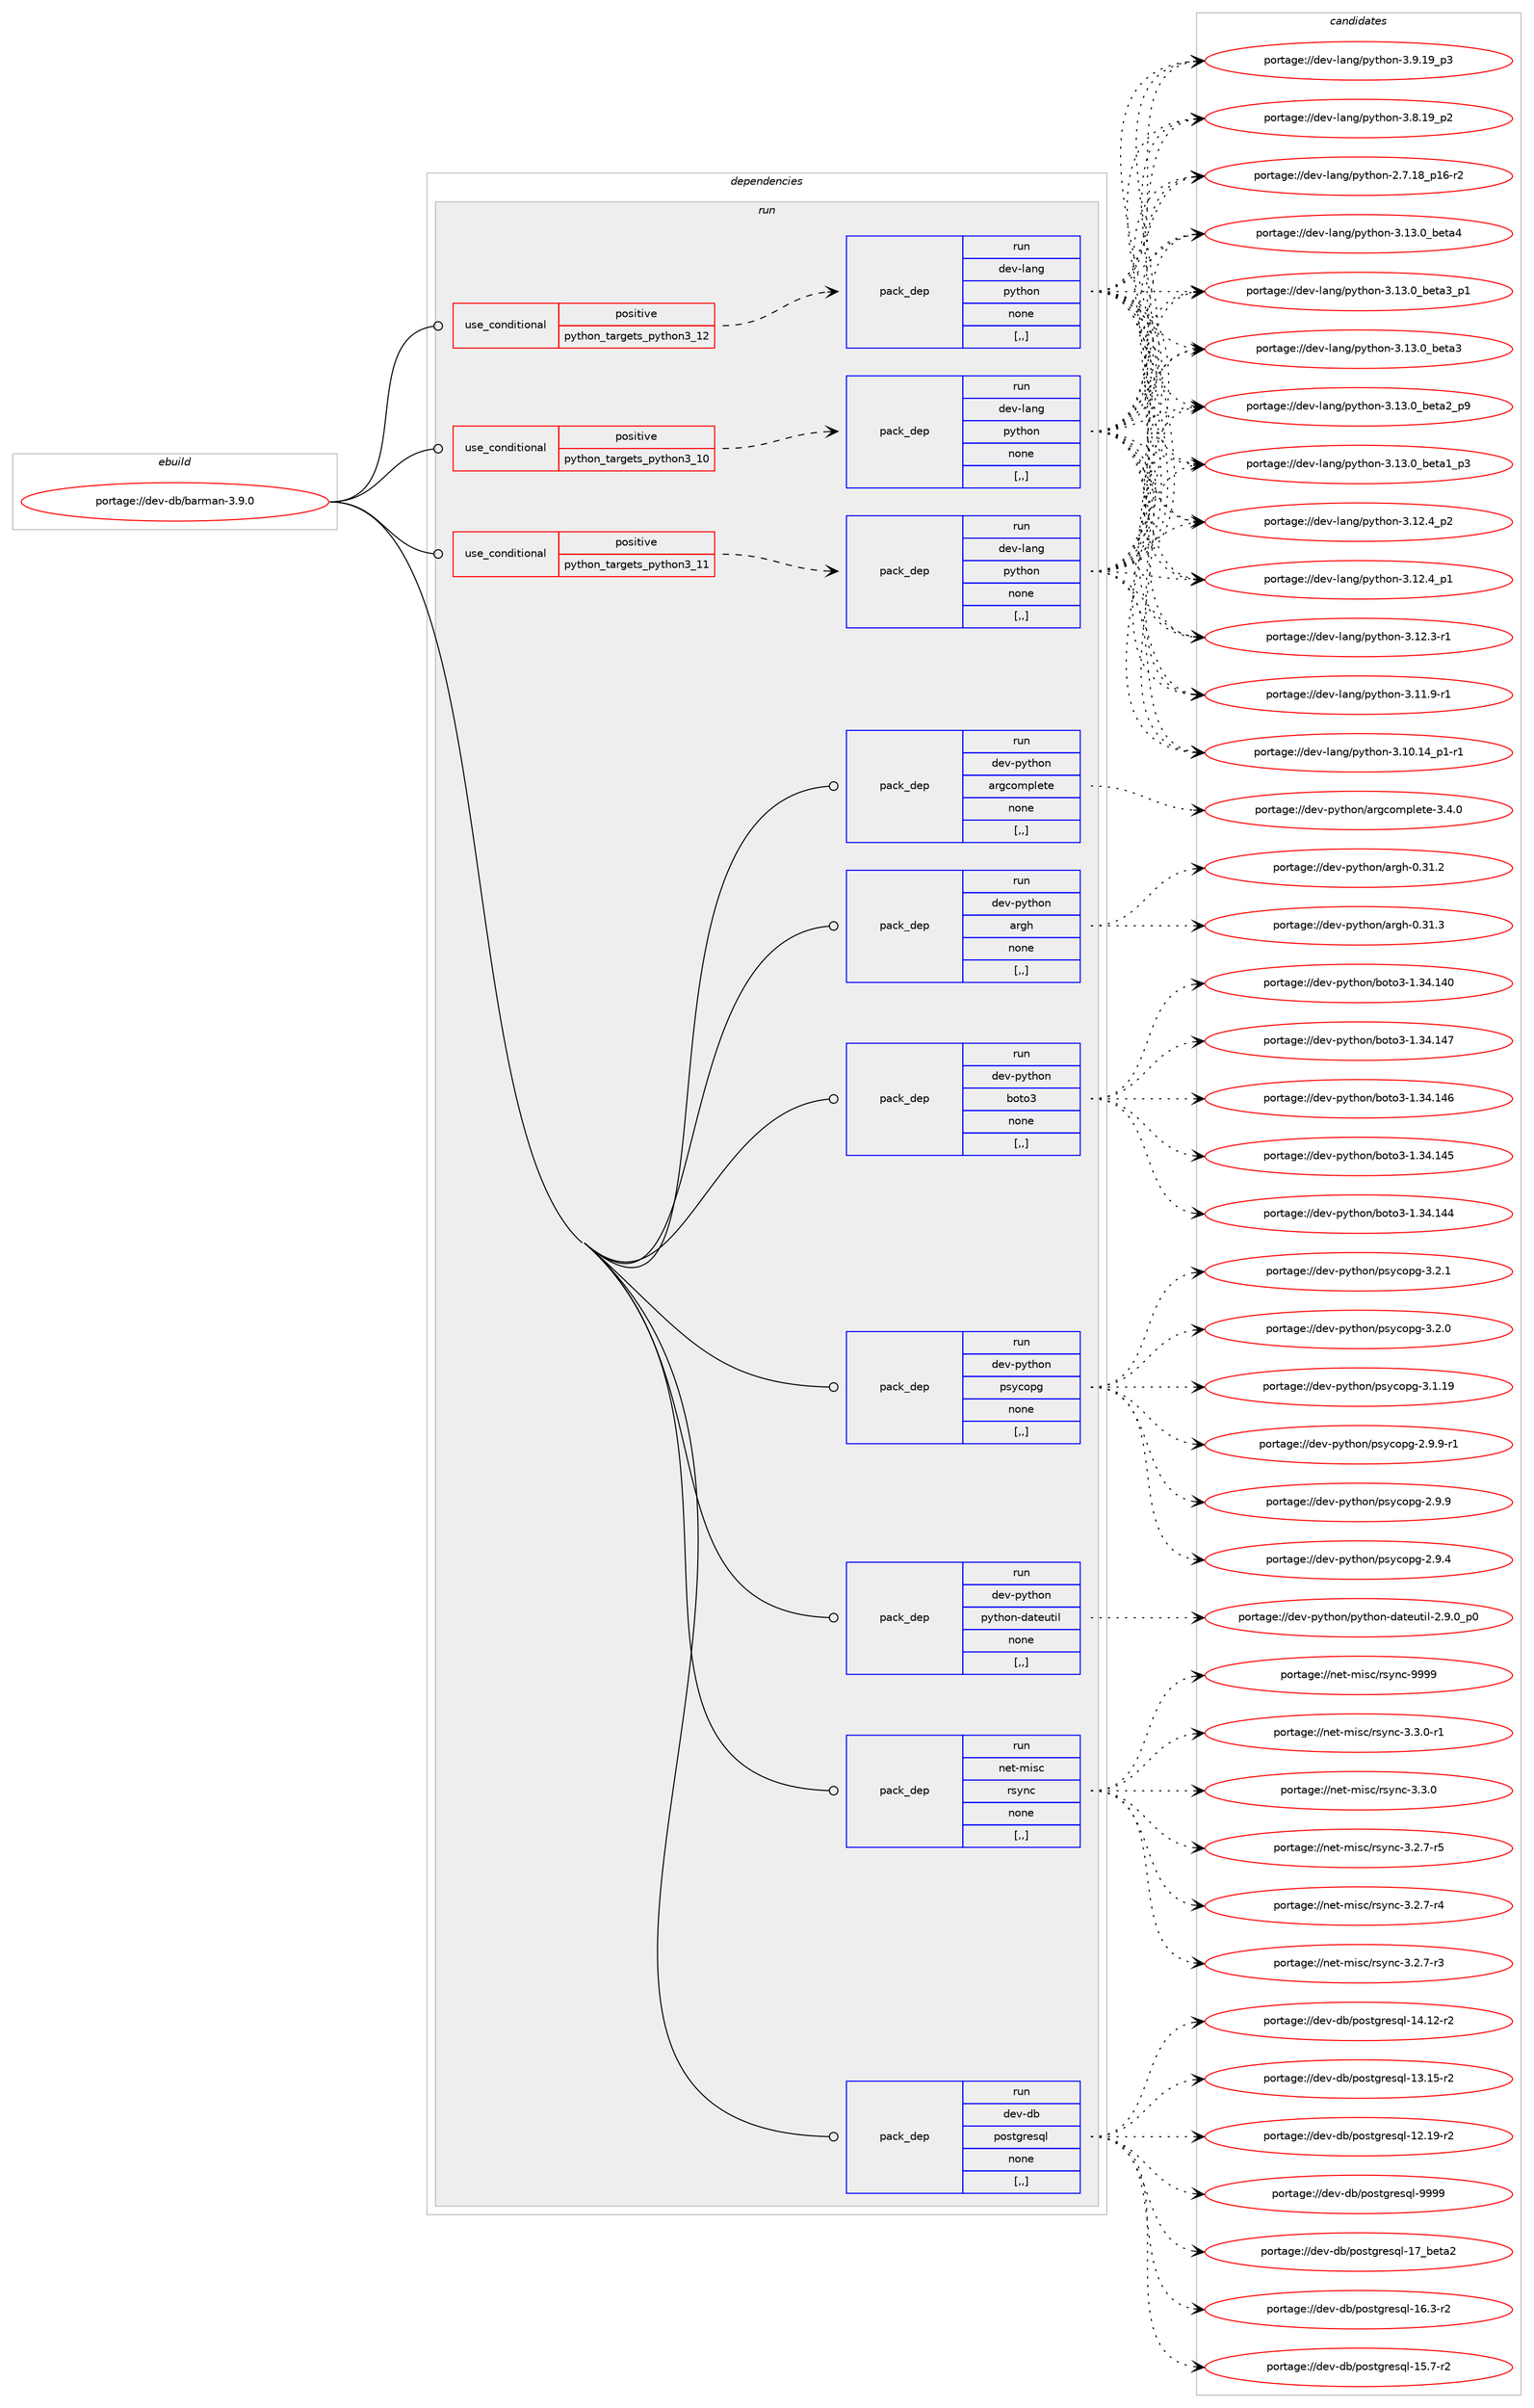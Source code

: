 digraph prolog {

# *************
# Graph options
# *************

newrank=true;
concentrate=true;
compound=true;
graph [rankdir=LR,fontname=Helvetica,fontsize=10,ranksep=1.5];#, ranksep=2.5, nodesep=0.2];
edge  [arrowhead=vee];
node  [fontname=Helvetica,fontsize=10];

# **********
# The ebuild
# **********

subgraph cluster_leftcol {
color=gray;
label=<<i>ebuild</i>>;
id [label="portage://dev-db/barman-3.9.0", color=red, width=4, href="../dev-db/barman-3.9.0.svg"];
}

# ****************
# The dependencies
# ****************

subgraph cluster_midcol {
color=gray;
label=<<i>dependencies</i>>;
subgraph cluster_compile {
fillcolor="#eeeeee";
style=filled;
label=<<i>compile</i>>;
}
subgraph cluster_compileandrun {
fillcolor="#eeeeee";
style=filled;
label=<<i>compile and run</i>>;
}
subgraph cluster_run {
fillcolor="#eeeeee";
style=filled;
label=<<i>run</i>>;
subgraph cond17194 {
dependency66192 [label=<<TABLE BORDER="0" CELLBORDER="1" CELLSPACING="0" CELLPADDING="4"><TR><TD ROWSPAN="3" CELLPADDING="10">use_conditional</TD></TR><TR><TD>positive</TD></TR><TR><TD>python_targets_python3_10</TD></TR></TABLE>>, shape=none, color=red];
subgraph pack48074 {
dependency66193 [label=<<TABLE BORDER="0" CELLBORDER="1" CELLSPACING="0" CELLPADDING="4" WIDTH="220"><TR><TD ROWSPAN="6" CELLPADDING="30">pack_dep</TD></TR><TR><TD WIDTH="110">run</TD></TR><TR><TD>dev-lang</TD></TR><TR><TD>python</TD></TR><TR><TD>none</TD></TR><TR><TD>[,,]</TD></TR></TABLE>>, shape=none, color=blue];
}
dependency66192:e -> dependency66193:w [weight=20,style="dashed",arrowhead="vee"];
}
id:e -> dependency66192:w [weight=20,style="solid",arrowhead="odot"];
subgraph cond17195 {
dependency66194 [label=<<TABLE BORDER="0" CELLBORDER="1" CELLSPACING="0" CELLPADDING="4"><TR><TD ROWSPAN="3" CELLPADDING="10">use_conditional</TD></TR><TR><TD>positive</TD></TR><TR><TD>python_targets_python3_11</TD></TR></TABLE>>, shape=none, color=red];
subgraph pack48075 {
dependency66195 [label=<<TABLE BORDER="0" CELLBORDER="1" CELLSPACING="0" CELLPADDING="4" WIDTH="220"><TR><TD ROWSPAN="6" CELLPADDING="30">pack_dep</TD></TR><TR><TD WIDTH="110">run</TD></TR><TR><TD>dev-lang</TD></TR><TR><TD>python</TD></TR><TR><TD>none</TD></TR><TR><TD>[,,]</TD></TR></TABLE>>, shape=none, color=blue];
}
dependency66194:e -> dependency66195:w [weight=20,style="dashed",arrowhead="vee"];
}
id:e -> dependency66194:w [weight=20,style="solid",arrowhead="odot"];
subgraph cond17196 {
dependency66196 [label=<<TABLE BORDER="0" CELLBORDER="1" CELLSPACING="0" CELLPADDING="4"><TR><TD ROWSPAN="3" CELLPADDING="10">use_conditional</TD></TR><TR><TD>positive</TD></TR><TR><TD>python_targets_python3_12</TD></TR></TABLE>>, shape=none, color=red];
subgraph pack48076 {
dependency66197 [label=<<TABLE BORDER="0" CELLBORDER="1" CELLSPACING="0" CELLPADDING="4" WIDTH="220"><TR><TD ROWSPAN="6" CELLPADDING="30">pack_dep</TD></TR><TR><TD WIDTH="110">run</TD></TR><TR><TD>dev-lang</TD></TR><TR><TD>python</TD></TR><TR><TD>none</TD></TR><TR><TD>[,,]</TD></TR></TABLE>>, shape=none, color=blue];
}
dependency66196:e -> dependency66197:w [weight=20,style="dashed",arrowhead="vee"];
}
id:e -> dependency66196:w [weight=20,style="solid",arrowhead="odot"];
subgraph pack48077 {
dependency66198 [label=<<TABLE BORDER="0" CELLBORDER="1" CELLSPACING="0" CELLPADDING="4" WIDTH="220"><TR><TD ROWSPAN="6" CELLPADDING="30">pack_dep</TD></TR><TR><TD WIDTH="110">run</TD></TR><TR><TD>dev-db</TD></TR><TR><TD>postgresql</TD></TR><TR><TD>none</TD></TR><TR><TD>[,,]</TD></TR></TABLE>>, shape=none, color=blue];
}
id:e -> dependency66198:w [weight=20,style="solid",arrowhead="odot"];
subgraph pack48078 {
dependency66199 [label=<<TABLE BORDER="0" CELLBORDER="1" CELLSPACING="0" CELLPADDING="4" WIDTH="220"><TR><TD ROWSPAN="6" CELLPADDING="30">pack_dep</TD></TR><TR><TD WIDTH="110">run</TD></TR><TR><TD>dev-python</TD></TR><TR><TD>argcomplete</TD></TR><TR><TD>none</TD></TR><TR><TD>[,,]</TD></TR></TABLE>>, shape=none, color=blue];
}
id:e -> dependency66199:w [weight=20,style="solid",arrowhead="odot"];
subgraph pack48079 {
dependency66200 [label=<<TABLE BORDER="0" CELLBORDER="1" CELLSPACING="0" CELLPADDING="4" WIDTH="220"><TR><TD ROWSPAN="6" CELLPADDING="30">pack_dep</TD></TR><TR><TD WIDTH="110">run</TD></TR><TR><TD>dev-python</TD></TR><TR><TD>argh</TD></TR><TR><TD>none</TD></TR><TR><TD>[,,]</TD></TR></TABLE>>, shape=none, color=blue];
}
id:e -> dependency66200:w [weight=20,style="solid",arrowhead="odot"];
subgraph pack48080 {
dependency66201 [label=<<TABLE BORDER="0" CELLBORDER="1" CELLSPACING="0" CELLPADDING="4" WIDTH="220"><TR><TD ROWSPAN="6" CELLPADDING="30">pack_dep</TD></TR><TR><TD WIDTH="110">run</TD></TR><TR><TD>dev-python</TD></TR><TR><TD>boto3</TD></TR><TR><TD>none</TD></TR><TR><TD>[,,]</TD></TR></TABLE>>, shape=none, color=blue];
}
id:e -> dependency66201:w [weight=20,style="solid",arrowhead="odot"];
subgraph pack48081 {
dependency66202 [label=<<TABLE BORDER="0" CELLBORDER="1" CELLSPACING="0" CELLPADDING="4" WIDTH="220"><TR><TD ROWSPAN="6" CELLPADDING="30">pack_dep</TD></TR><TR><TD WIDTH="110">run</TD></TR><TR><TD>dev-python</TD></TR><TR><TD>psycopg</TD></TR><TR><TD>none</TD></TR><TR><TD>[,,]</TD></TR></TABLE>>, shape=none, color=blue];
}
id:e -> dependency66202:w [weight=20,style="solid",arrowhead="odot"];
subgraph pack48082 {
dependency66203 [label=<<TABLE BORDER="0" CELLBORDER="1" CELLSPACING="0" CELLPADDING="4" WIDTH="220"><TR><TD ROWSPAN="6" CELLPADDING="30">pack_dep</TD></TR><TR><TD WIDTH="110">run</TD></TR><TR><TD>dev-python</TD></TR><TR><TD>python-dateutil</TD></TR><TR><TD>none</TD></TR><TR><TD>[,,]</TD></TR></TABLE>>, shape=none, color=blue];
}
id:e -> dependency66203:w [weight=20,style="solid",arrowhead="odot"];
subgraph pack48083 {
dependency66204 [label=<<TABLE BORDER="0" CELLBORDER="1" CELLSPACING="0" CELLPADDING="4" WIDTH="220"><TR><TD ROWSPAN="6" CELLPADDING="30">pack_dep</TD></TR><TR><TD WIDTH="110">run</TD></TR><TR><TD>net-misc</TD></TR><TR><TD>rsync</TD></TR><TR><TD>none</TD></TR><TR><TD>[,,]</TD></TR></TABLE>>, shape=none, color=blue];
}
id:e -> dependency66204:w [weight=20,style="solid",arrowhead="odot"];
}
}

# **************
# The candidates
# **************

subgraph cluster_choices {
rank=same;
color=gray;
label=<<i>candidates</i>>;

subgraph choice48074 {
color=black;
nodesep=1;
choice1001011184510897110103471121211161041111104551464951464895981011169752 [label="portage://dev-lang/python-3.13.0_beta4", color=red, width=4,href="../dev-lang/python-3.13.0_beta4.svg"];
choice10010111845108971101034711212111610411111045514649514648959810111697519511249 [label="portage://dev-lang/python-3.13.0_beta3_p1", color=red, width=4,href="../dev-lang/python-3.13.0_beta3_p1.svg"];
choice1001011184510897110103471121211161041111104551464951464895981011169751 [label="portage://dev-lang/python-3.13.0_beta3", color=red, width=4,href="../dev-lang/python-3.13.0_beta3.svg"];
choice10010111845108971101034711212111610411111045514649514648959810111697509511257 [label="portage://dev-lang/python-3.13.0_beta2_p9", color=red, width=4,href="../dev-lang/python-3.13.0_beta2_p9.svg"];
choice10010111845108971101034711212111610411111045514649514648959810111697499511251 [label="portage://dev-lang/python-3.13.0_beta1_p3", color=red, width=4,href="../dev-lang/python-3.13.0_beta1_p3.svg"];
choice100101118451089711010347112121116104111110455146495046529511250 [label="portage://dev-lang/python-3.12.4_p2", color=red, width=4,href="../dev-lang/python-3.12.4_p2.svg"];
choice100101118451089711010347112121116104111110455146495046529511249 [label="portage://dev-lang/python-3.12.4_p1", color=red, width=4,href="../dev-lang/python-3.12.4_p1.svg"];
choice100101118451089711010347112121116104111110455146495046514511449 [label="portage://dev-lang/python-3.12.3-r1", color=red, width=4,href="../dev-lang/python-3.12.3-r1.svg"];
choice100101118451089711010347112121116104111110455146494946574511449 [label="portage://dev-lang/python-3.11.9-r1", color=red, width=4,href="../dev-lang/python-3.11.9-r1.svg"];
choice100101118451089711010347112121116104111110455146494846495295112494511449 [label="portage://dev-lang/python-3.10.14_p1-r1", color=red, width=4,href="../dev-lang/python-3.10.14_p1-r1.svg"];
choice100101118451089711010347112121116104111110455146574649579511251 [label="portage://dev-lang/python-3.9.19_p3", color=red, width=4,href="../dev-lang/python-3.9.19_p3.svg"];
choice100101118451089711010347112121116104111110455146564649579511250 [label="portage://dev-lang/python-3.8.19_p2", color=red, width=4,href="../dev-lang/python-3.8.19_p2.svg"];
choice100101118451089711010347112121116104111110455046554649569511249544511450 [label="portage://dev-lang/python-2.7.18_p16-r2", color=red, width=4,href="../dev-lang/python-2.7.18_p16-r2.svg"];
dependency66193:e -> choice1001011184510897110103471121211161041111104551464951464895981011169752:w [style=dotted,weight="100"];
dependency66193:e -> choice10010111845108971101034711212111610411111045514649514648959810111697519511249:w [style=dotted,weight="100"];
dependency66193:e -> choice1001011184510897110103471121211161041111104551464951464895981011169751:w [style=dotted,weight="100"];
dependency66193:e -> choice10010111845108971101034711212111610411111045514649514648959810111697509511257:w [style=dotted,weight="100"];
dependency66193:e -> choice10010111845108971101034711212111610411111045514649514648959810111697499511251:w [style=dotted,weight="100"];
dependency66193:e -> choice100101118451089711010347112121116104111110455146495046529511250:w [style=dotted,weight="100"];
dependency66193:e -> choice100101118451089711010347112121116104111110455146495046529511249:w [style=dotted,weight="100"];
dependency66193:e -> choice100101118451089711010347112121116104111110455146495046514511449:w [style=dotted,weight="100"];
dependency66193:e -> choice100101118451089711010347112121116104111110455146494946574511449:w [style=dotted,weight="100"];
dependency66193:e -> choice100101118451089711010347112121116104111110455146494846495295112494511449:w [style=dotted,weight="100"];
dependency66193:e -> choice100101118451089711010347112121116104111110455146574649579511251:w [style=dotted,weight="100"];
dependency66193:e -> choice100101118451089711010347112121116104111110455146564649579511250:w [style=dotted,weight="100"];
dependency66193:e -> choice100101118451089711010347112121116104111110455046554649569511249544511450:w [style=dotted,weight="100"];
}
subgraph choice48075 {
color=black;
nodesep=1;
choice1001011184510897110103471121211161041111104551464951464895981011169752 [label="portage://dev-lang/python-3.13.0_beta4", color=red, width=4,href="../dev-lang/python-3.13.0_beta4.svg"];
choice10010111845108971101034711212111610411111045514649514648959810111697519511249 [label="portage://dev-lang/python-3.13.0_beta3_p1", color=red, width=4,href="../dev-lang/python-3.13.0_beta3_p1.svg"];
choice1001011184510897110103471121211161041111104551464951464895981011169751 [label="portage://dev-lang/python-3.13.0_beta3", color=red, width=4,href="../dev-lang/python-3.13.0_beta3.svg"];
choice10010111845108971101034711212111610411111045514649514648959810111697509511257 [label="portage://dev-lang/python-3.13.0_beta2_p9", color=red, width=4,href="../dev-lang/python-3.13.0_beta2_p9.svg"];
choice10010111845108971101034711212111610411111045514649514648959810111697499511251 [label="portage://dev-lang/python-3.13.0_beta1_p3", color=red, width=4,href="../dev-lang/python-3.13.0_beta1_p3.svg"];
choice100101118451089711010347112121116104111110455146495046529511250 [label="portage://dev-lang/python-3.12.4_p2", color=red, width=4,href="../dev-lang/python-3.12.4_p2.svg"];
choice100101118451089711010347112121116104111110455146495046529511249 [label="portage://dev-lang/python-3.12.4_p1", color=red, width=4,href="../dev-lang/python-3.12.4_p1.svg"];
choice100101118451089711010347112121116104111110455146495046514511449 [label="portage://dev-lang/python-3.12.3-r1", color=red, width=4,href="../dev-lang/python-3.12.3-r1.svg"];
choice100101118451089711010347112121116104111110455146494946574511449 [label="portage://dev-lang/python-3.11.9-r1", color=red, width=4,href="../dev-lang/python-3.11.9-r1.svg"];
choice100101118451089711010347112121116104111110455146494846495295112494511449 [label="portage://dev-lang/python-3.10.14_p1-r1", color=red, width=4,href="../dev-lang/python-3.10.14_p1-r1.svg"];
choice100101118451089711010347112121116104111110455146574649579511251 [label="portage://dev-lang/python-3.9.19_p3", color=red, width=4,href="../dev-lang/python-3.9.19_p3.svg"];
choice100101118451089711010347112121116104111110455146564649579511250 [label="portage://dev-lang/python-3.8.19_p2", color=red, width=4,href="../dev-lang/python-3.8.19_p2.svg"];
choice100101118451089711010347112121116104111110455046554649569511249544511450 [label="portage://dev-lang/python-2.7.18_p16-r2", color=red, width=4,href="../dev-lang/python-2.7.18_p16-r2.svg"];
dependency66195:e -> choice1001011184510897110103471121211161041111104551464951464895981011169752:w [style=dotted,weight="100"];
dependency66195:e -> choice10010111845108971101034711212111610411111045514649514648959810111697519511249:w [style=dotted,weight="100"];
dependency66195:e -> choice1001011184510897110103471121211161041111104551464951464895981011169751:w [style=dotted,weight="100"];
dependency66195:e -> choice10010111845108971101034711212111610411111045514649514648959810111697509511257:w [style=dotted,weight="100"];
dependency66195:e -> choice10010111845108971101034711212111610411111045514649514648959810111697499511251:w [style=dotted,weight="100"];
dependency66195:e -> choice100101118451089711010347112121116104111110455146495046529511250:w [style=dotted,weight="100"];
dependency66195:e -> choice100101118451089711010347112121116104111110455146495046529511249:w [style=dotted,weight="100"];
dependency66195:e -> choice100101118451089711010347112121116104111110455146495046514511449:w [style=dotted,weight="100"];
dependency66195:e -> choice100101118451089711010347112121116104111110455146494946574511449:w [style=dotted,weight="100"];
dependency66195:e -> choice100101118451089711010347112121116104111110455146494846495295112494511449:w [style=dotted,weight="100"];
dependency66195:e -> choice100101118451089711010347112121116104111110455146574649579511251:w [style=dotted,weight="100"];
dependency66195:e -> choice100101118451089711010347112121116104111110455146564649579511250:w [style=dotted,weight="100"];
dependency66195:e -> choice100101118451089711010347112121116104111110455046554649569511249544511450:w [style=dotted,weight="100"];
}
subgraph choice48076 {
color=black;
nodesep=1;
choice1001011184510897110103471121211161041111104551464951464895981011169752 [label="portage://dev-lang/python-3.13.0_beta4", color=red, width=4,href="../dev-lang/python-3.13.0_beta4.svg"];
choice10010111845108971101034711212111610411111045514649514648959810111697519511249 [label="portage://dev-lang/python-3.13.0_beta3_p1", color=red, width=4,href="../dev-lang/python-3.13.0_beta3_p1.svg"];
choice1001011184510897110103471121211161041111104551464951464895981011169751 [label="portage://dev-lang/python-3.13.0_beta3", color=red, width=4,href="../dev-lang/python-3.13.0_beta3.svg"];
choice10010111845108971101034711212111610411111045514649514648959810111697509511257 [label="portage://dev-lang/python-3.13.0_beta2_p9", color=red, width=4,href="../dev-lang/python-3.13.0_beta2_p9.svg"];
choice10010111845108971101034711212111610411111045514649514648959810111697499511251 [label="portage://dev-lang/python-3.13.0_beta1_p3", color=red, width=4,href="../dev-lang/python-3.13.0_beta1_p3.svg"];
choice100101118451089711010347112121116104111110455146495046529511250 [label="portage://dev-lang/python-3.12.4_p2", color=red, width=4,href="../dev-lang/python-3.12.4_p2.svg"];
choice100101118451089711010347112121116104111110455146495046529511249 [label="portage://dev-lang/python-3.12.4_p1", color=red, width=4,href="../dev-lang/python-3.12.4_p1.svg"];
choice100101118451089711010347112121116104111110455146495046514511449 [label="portage://dev-lang/python-3.12.3-r1", color=red, width=4,href="../dev-lang/python-3.12.3-r1.svg"];
choice100101118451089711010347112121116104111110455146494946574511449 [label="portage://dev-lang/python-3.11.9-r1", color=red, width=4,href="../dev-lang/python-3.11.9-r1.svg"];
choice100101118451089711010347112121116104111110455146494846495295112494511449 [label="portage://dev-lang/python-3.10.14_p1-r1", color=red, width=4,href="../dev-lang/python-3.10.14_p1-r1.svg"];
choice100101118451089711010347112121116104111110455146574649579511251 [label="portage://dev-lang/python-3.9.19_p3", color=red, width=4,href="../dev-lang/python-3.9.19_p3.svg"];
choice100101118451089711010347112121116104111110455146564649579511250 [label="portage://dev-lang/python-3.8.19_p2", color=red, width=4,href="../dev-lang/python-3.8.19_p2.svg"];
choice100101118451089711010347112121116104111110455046554649569511249544511450 [label="portage://dev-lang/python-2.7.18_p16-r2", color=red, width=4,href="../dev-lang/python-2.7.18_p16-r2.svg"];
dependency66197:e -> choice1001011184510897110103471121211161041111104551464951464895981011169752:w [style=dotted,weight="100"];
dependency66197:e -> choice10010111845108971101034711212111610411111045514649514648959810111697519511249:w [style=dotted,weight="100"];
dependency66197:e -> choice1001011184510897110103471121211161041111104551464951464895981011169751:w [style=dotted,weight="100"];
dependency66197:e -> choice10010111845108971101034711212111610411111045514649514648959810111697509511257:w [style=dotted,weight="100"];
dependency66197:e -> choice10010111845108971101034711212111610411111045514649514648959810111697499511251:w [style=dotted,weight="100"];
dependency66197:e -> choice100101118451089711010347112121116104111110455146495046529511250:w [style=dotted,weight="100"];
dependency66197:e -> choice100101118451089711010347112121116104111110455146495046529511249:w [style=dotted,weight="100"];
dependency66197:e -> choice100101118451089711010347112121116104111110455146495046514511449:w [style=dotted,weight="100"];
dependency66197:e -> choice100101118451089711010347112121116104111110455146494946574511449:w [style=dotted,weight="100"];
dependency66197:e -> choice100101118451089711010347112121116104111110455146494846495295112494511449:w [style=dotted,weight="100"];
dependency66197:e -> choice100101118451089711010347112121116104111110455146574649579511251:w [style=dotted,weight="100"];
dependency66197:e -> choice100101118451089711010347112121116104111110455146564649579511250:w [style=dotted,weight="100"];
dependency66197:e -> choice100101118451089711010347112121116104111110455046554649569511249544511450:w [style=dotted,weight="100"];
}
subgraph choice48077 {
color=black;
nodesep=1;
choice1001011184510098471121111151161031141011151131084557575757 [label="portage://dev-db/postgresql-9999", color=red, width=4,href="../dev-db/postgresql-9999.svg"];
choice10010111845100984711211111511610311410111511310845495595981011169750 [label="portage://dev-db/postgresql-17_beta2", color=red, width=4,href="../dev-db/postgresql-17_beta2.svg"];
choice10010111845100984711211111511610311410111511310845495446514511450 [label="portage://dev-db/postgresql-16.3-r2", color=red, width=4,href="../dev-db/postgresql-16.3-r2.svg"];
choice10010111845100984711211111511610311410111511310845495346554511450 [label="portage://dev-db/postgresql-15.7-r2", color=red, width=4,href="../dev-db/postgresql-15.7-r2.svg"];
choice1001011184510098471121111151161031141011151131084549524649504511450 [label="portage://dev-db/postgresql-14.12-r2", color=red, width=4,href="../dev-db/postgresql-14.12-r2.svg"];
choice1001011184510098471121111151161031141011151131084549514649534511450 [label="portage://dev-db/postgresql-13.15-r2", color=red, width=4,href="../dev-db/postgresql-13.15-r2.svg"];
choice1001011184510098471121111151161031141011151131084549504649574511450 [label="portage://dev-db/postgresql-12.19-r2", color=red, width=4,href="../dev-db/postgresql-12.19-r2.svg"];
dependency66198:e -> choice1001011184510098471121111151161031141011151131084557575757:w [style=dotted,weight="100"];
dependency66198:e -> choice10010111845100984711211111511610311410111511310845495595981011169750:w [style=dotted,weight="100"];
dependency66198:e -> choice10010111845100984711211111511610311410111511310845495446514511450:w [style=dotted,weight="100"];
dependency66198:e -> choice10010111845100984711211111511610311410111511310845495346554511450:w [style=dotted,weight="100"];
dependency66198:e -> choice1001011184510098471121111151161031141011151131084549524649504511450:w [style=dotted,weight="100"];
dependency66198:e -> choice1001011184510098471121111151161031141011151131084549514649534511450:w [style=dotted,weight="100"];
dependency66198:e -> choice1001011184510098471121111151161031141011151131084549504649574511450:w [style=dotted,weight="100"];
}
subgraph choice48078 {
color=black;
nodesep=1;
choice10010111845112121116104111110479711410399111109112108101116101455146524648 [label="portage://dev-python/argcomplete-3.4.0", color=red, width=4,href="../dev-python/argcomplete-3.4.0.svg"];
dependency66199:e -> choice10010111845112121116104111110479711410399111109112108101116101455146524648:w [style=dotted,weight="100"];
}
subgraph choice48079 {
color=black;
nodesep=1;
choice10010111845112121116104111110479711410310445484651494651 [label="portage://dev-python/argh-0.31.3", color=red, width=4,href="../dev-python/argh-0.31.3.svg"];
choice10010111845112121116104111110479711410310445484651494650 [label="portage://dev-python/argh-0.31.2", color=red, width=4,href="../dev-python/argh-0.31.2.svg"];
dependency66200:e -> choice10010111845112121116104111110479711410310445484651494651:w [style=dotted,weight="100"];
dependency66200:e -> choice10010111845112121116104111110479711410310445484651494650:w [style=dotted,weight="100"];
}
subgraph choice48080 {
color=black;
nodesep=1;
choice10010111845112121116104111110479811111611151454946515246495255 [label="portage://dev-python/boto3-1.34.147", color=red, width=4,href="../dev-python/boto3-1.34.147.svg"];
choice10010111845112121116104111110479811111611151454946515246495254 [label="portage://dev-python/boto3-1.34.146", color=red, width=4,href="../dev-python/boto3-1.34.146.svg"];
choice10010111845112121116104111110479811111611151454946515246495253 [label="portage://dev-python/boto3-1.34.145", color=red, width=4,href="../dev-python/boto3-1.34.145.svg"];
choice10010111845112121116104111110479811111611151454946515246495252 [label="portage://dev-python/boto3-1.34.144", color=red, width=4,href="../dev-python/boto3-1.34.144.svg"];
choice10010111845112121116104111110479811111611151454946515246495248 [label="portage://dev-python/boto3-1.34.140", color=red, width=4,href="../dev-python/boto3-1.34.140.svg"];
dependency66201:e -> choice10010111845112121116104111110479811111611151454946515246495255:w [style=dotted,weight="100"];
dependency66201:e -> choice10010111845112121116104111110479811111611151454946515246495254:w [style=dotted,weight="100"];
dependency66201:e -> choice10010111845112121116104111110479811111611151454946515246495253:w [style=dotted,weight="100"];
dependency66201:e -> choice10010111845112121116104111110479811111611151454946515246495252:w [style=dotted,weight="100"];
dependency66201:e -> choice10010111845112121116104111110479811111611151454946515246495248:w [style=dotted,weight="100"];
}
subgraph choice48081 {
color=black;
nodesep=1;
choice100101118451121211161041111104711211512199111112103455146504649 [label="portage://dev-python/psycopg-3.2.1", color=red, width=4,href="../dev-python/psycopg-3.2.1.svg"];
choice100101118451121211161041111104711211512199111112103455146504648 [label="portage://dev-python/psycopg-3.2.0", color=red, width=4,href="../dev-python/psycopg-3.2.0.svg"];
choice10010111845112121116104111110471121151219911111210345514649464957 [label="portage://dev-python/psycopg-3.1.19", color=red, width=4,href="../dev-python/psycopg-3.1.19.svg"];
choice1001011184511212111610411111047112115121991111121034550465746574511449 [label="portage://dev-python/psycopg-2.9.9-r1", color=red, width=4,href="../dev-python/psycopg-2.9.9-r1.svg"];
choice100101118451121211161041111104711211512199111112103455046574657 [label="portage://dev-python/psycopg-2.9.9", color=red, width=4,href="../dev-python/psycopg-2.9.9.svg"];
choice100101118451121211161041111104711211512199111112103455046574652 [label="portage://dev-python/psycopg-2.9.4", color=red, width=4,href="../dev-python/psycopg-2.9.4.svg"];
dependency66202:e -> choice100101118451121211161041111104711211512199111112103455146504649:w [style=dotted,weight="100"];
dependency66202:e -> choice100101118451121211161041111104711211512199111112103455146504648:w [style=dotted,weight="100"];
dependency66202:e -> choice10010111845112121116104111110471121151219911111210345514649464957:w [style=dotted,weight="100"];
dependency66202:e -> choice1001011184511212111610411111047112115121991111121034550465746574511449:w [style=dotted,weight="100"];
dependency66202:e -> choice100101118451121211161041111104711211512199111112103455046574657:w [style=dotted,weight="100"];
dependency66202:e -> choice100101118451121211161041111104711211512199111112103455046574652:w [style=dotted,weight="100"];
}
subgraph choice48082 {
color=black;
nodesep=1;
choice100101118451121211161041111104711212111610411111045100971161011171161051084550465746489511248 [label="portage://dev-python/python-dateutil-2.9.0_p0", color=red, width=4,href="../dev-python/python-dateutil-2.9.0_p0.svg"];
dependency66203:e -> choice100101118451121211161041111104711212111610411111045100971161011171161051084550465746489511248:w [style=dotted,weight="100"];
}
subgraph choice48083 {
color=black;
nodesep=1;
choice110101116451091051159947114115121110994557575757 [label="portage://net-misc/rsync-9999", color=red, width=4,href="../net-misc/rsync-9999.svg"];
choice110101116451091051159947114115121110994551465146484511449 [label="portage://net-misc/rsync-3.3.0-r1", color=red, width=4,href="../net-misc/rsync-3.3.0-r1.svg"];
choice11010111645109105115994711411512111099455146514648 [label="portage://net-misc/rsync-3.3.0", color=red, width=4,href="../net-misc/rsync-3.3.0.svg"];
choice110101116451091051159947114115121110994551465046554511453 [label="portage://net-misc/rsync-3.2.7-r5", color=red, width=4,href="../net-misc/rsync-3.2.7-r5.svg"];
choice110101116451091051159947114115121110994551465046554511452 [label="portage://net-misc/rsync-3.2.7-r4", color=red, width=4,href="../net-misc/rsync-3.2.7-r4.svg"];
choice110101116451091051159947114115121110994551465046554511451 [label="portage://net-misc/rsync-3.2.7-r3", color=red, width=4,href="../net-misc/rsync-3.2.7-r3.svg"];
dependency66204:e -> choice110101116451091051159947114115121110994557575757:w [style=dotted,weight="100"];
dependency66204:e -> choice110101116451091051159947114115121110994551465146484511449:w [style=dotted,weight="100"];
dependency66204:e -> choice11010111645109105115994711411512111099455146514648:w [style=dotted,weight="100"];
dependency66204:e -> choice110101116451091051159947114115121110994551465046554511453:w [style=dotted,weight="100"];
dependency66204:e -> choice110101116451091051159947114115121110994551465046554511452:w [style=dotted,weight="100"];
dependency66204:e -> choice110101116451091051159947114115121110994551465046554511451:w [style=dotted,weight="100"];
}
}

}
